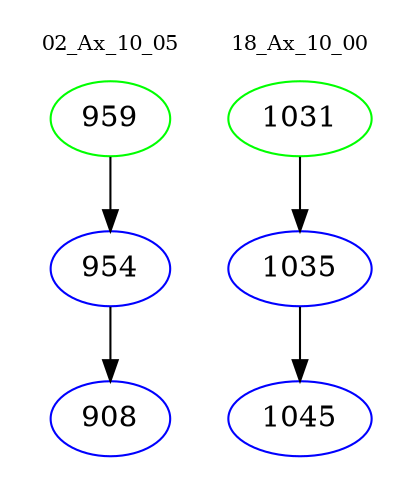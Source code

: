 digraph{
subgraph cluster_0 {
color = white
label = "02_Ax_10_05";
fontsize=10;
T0_959 [label="959", color="green"]
T0_959 -> T0_954 [color="black"]
T0_954 [label="954", color="blue"]
T0_954 -> T0_908 [color="black"]
T0_908 [label="908", color="blue"]
}
subgraph cluster_1 {
color = white
label = "18_Ax_10_00";
fontsize=10;
T1_1031 [label="1031", color="green"]
T1_1031 -> T1_1035 [color="black"]
T1_1035 [label="1035", color="blue"]
T1_1035 -> T1_1045 [color="black"]
T1_1045 [label="1045", color="blue"]
}
}
